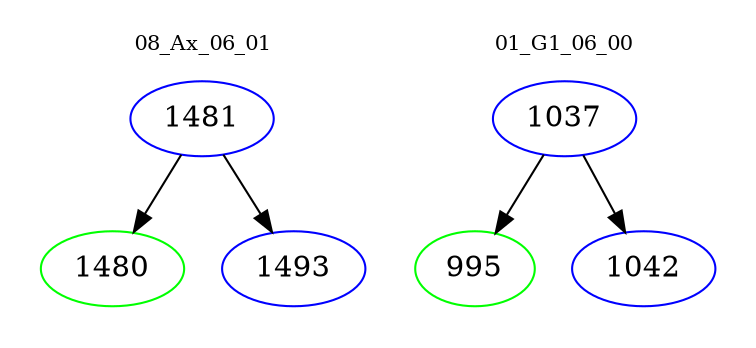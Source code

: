 digraph{
subgraph cluster_0 {
color = white
label = "08_Ax_06_01";
fontsize=10;
T0_1481 [label="1481", color="blue"]
T0_1481 -> T0_1480 [color="black"]
T0_1480 [label="1480", color="green"]
T0_1481 -> T0_1493 [color="black"]
T0_1493 [label="1493", color="blue"]
}
subgraph cluster_1 {
color = white
label = "01_G1_06_00";
fontsize=10;
T1_1037 [label="1037", color="blue"]
T1_1037 -> T1_995 [color="black"]
T1_995 [label="995", color="green"]
T1_1037 -> T1_1042 [color="black"]
T1_1042 [label="1042", color="blue"]
}
}
